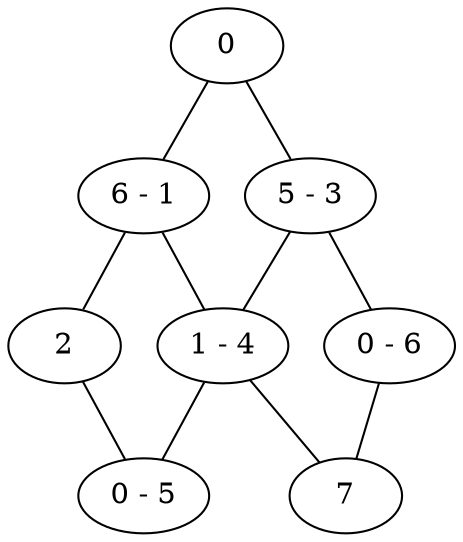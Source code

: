 graph new_graph {
	0;
	1[label="6 - 1"];
	2;
	3[label="5 - 3"];
	4[label="1 - 4"];
	5[label="0 - 5"];
	6[label="0 - 6"];
	7;
	0--1;
	0--3;
	1--2;
	1--4;
	2--5;
	3--4;
	3--6;
	4--5;
	4--7;
	6--7;
	}
